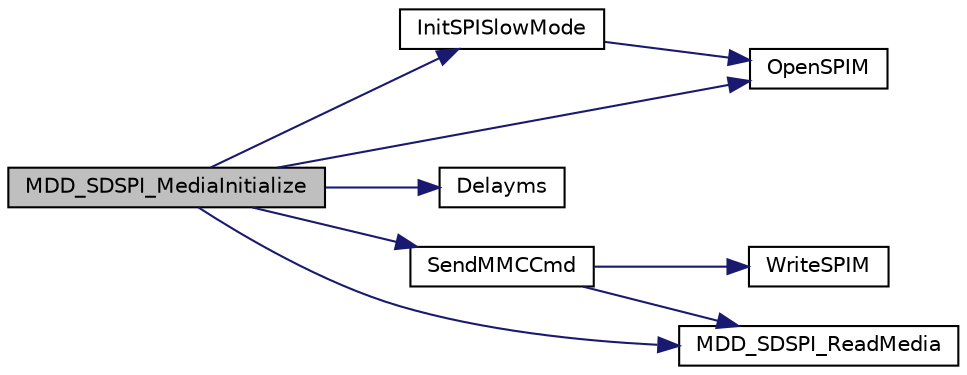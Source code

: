 digraph "MDD_SDSPI_MediaInitialize"
{
  edge [fontname="Helvetica",fontsize="10",labelfontname="Helvetica",labelfontsize="10"];
  node [fontname="Helvetica",fontsize="10",shape=record];
  rankdir="LR";
  Node1 [label="MDD_SDSPI_MediaInitialize",height=0.2,width=0.4,color="black", fillcolor="grey75", style="filled", fontcolor="black"];
  Node1 -> Node2 [color="midnightblue",fontsize="10",style="solid"];
  Node2 [label="InitSPISlowMode",height=0.2,width=0.4,color="black", fillcolor="white", style="filled",URL="$_s_d-_s_p_i_8c.html#abb14b787d26043d7597171c47429dcef"];
  Node2 -> Node3 [color="midnightblue",fontsize="10",style="solid"];
  Node3 [label="OpenSPIM",height=0.2,width=0.4,color="black", fillcolor="white", style="filled",URL="$_s_d-_s_p_i_8c.html#a7c6595aec33f6c0757dc30133f3a1646"];
  Node1 -> Node4 [color="midnightblue",fontsize="10",style="solid"];
  Node4 [label="Delayms",height=0.2,width=0.4,color="black", fillcolor="white", style="filled",URL="$_s_d-_s_p_i_8c.html#a5051d074e6b2361e58b3ea5585443e25"];
  Node1 -> Node3 [color="midnightblue",fontsize="10",style="solid"];
  Node1 -> Node5 [color="midnightblue",fontsize="10",style="solid"];
  Node5 [label="SendMMCCmd",height=0.2,width=0.4,color="black", fillcolor="white", style="filled",URL="$_s_d-_s_p_i_8c.html#a88d057eb424e5ae206be5465387b2e0a"];
  Node5 -> Node6 [color="midnightblue",fontsize="10",style="solid"];
  Node6 [label="WriteSPIM",height=0.2,width=0.4,color="black", fillcolor="white", style="filled",URL="$_s_d-_s_p_i_8c.html#ab4e7f228a81fb435b37e82b99fb27bb5"];
  Node5 -> Node7 [color="midnightblue",fontsize="10",style="solid"];
  Node7 [label="MDD_SDSPI_ReadMedia",height=0.2,width=0.4,color="black", fillcolor="white", style="filled",URL="$_s_d-_s_p_i_8c.html#a4990e32f9f0abd51bb486f148ab98875"];
  Node1 -> Node7 [color="midnightblue",fontsize="10",style="solid"];
}
